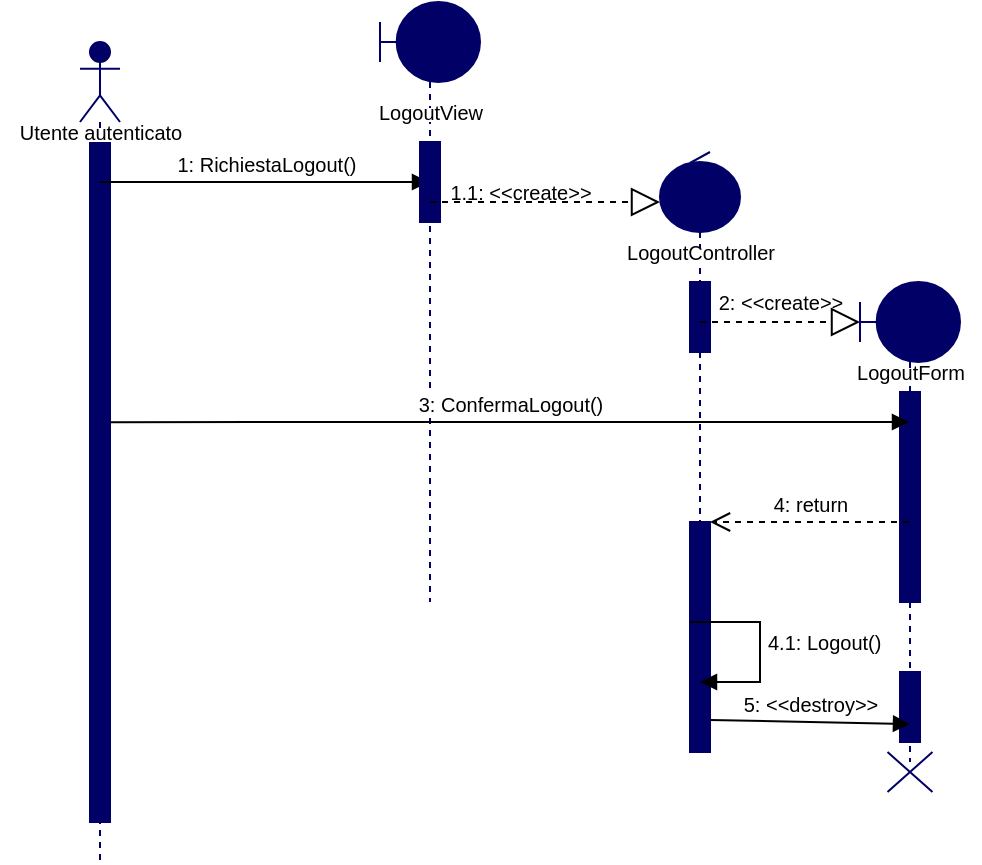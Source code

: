 <mxfile version="13.9.9" type="device"><diagram name="Page-1" id="13e1069c-82ec-6db2-03f1-153e76fe0fe0"><mxGraphModel dx="1086" dy="806" grid="1" gridSize="10" guides="1" tooltips="1" connect="1" arrows="1" fold="1" page="1" pageScale="1" pageWidth="1100" pageHeight="850" background="#ffffff" math="0" shadow="0"><root><mxCell id="0"/><mxCell id="1" parent="0"/><mxCell id="og-HC5u-0nE52dZgMxz1-1" value="" style="shape=umlLifeline;participant=umlActor;perimeter=lifelinePerimeter;whiteSpace=wrap;html=1;container=1;collapsible=0;recursiveResize=0;verticalAlign=top;spacingTop=36;outlineConnect=0;strokeColor=#000066;fillColor=#000066;strokeWidth=1;" parent="1" vertex="1"><mxGeometry x="90" y="70" width="20" height="410" as="geometry"/></mxCell><mxCell id="og-HC5u-0nE52dZgMxz1-2" value="" style="html=1;points=[];perimeter=orthogonalPerimeter;strokeColor=#000066;fillColor=#000066;strokeWidth=1;" parent="og-HC5u-0nE52dZgMxz1-1" vertex="1"><mxGeometry x="5" y="50" width="10" height="340" as="geometry"/></mxCell><mxCell id="og-HC5u-0nE52dZgMxz1-3" value="&lt;span style=&quot;background-color: rgb(255 , 255 , 255)&quot;&gt;&lt;font style=&quot;font-size: 10px&quot;&gt;Utente autenticato&lt;/font&gt;&lt;/span&gt;" style="text;html=1;align=center;verticalAlign=middle;resizable=0;points=[];autosize=1;fontSize=7;strokeWidth=1;" parent="1" vertex="1"><mxGeometry x="50" y="110" width="100" height="10" as="geometry"/></mxCell><mxCell id="og-HC5u-0nE52dZgMxz1-5" value="&lt;font style=&quot;font-size: 10px&quot;&gt;1: RichiestaLogout()&lt;/font&gt;" style="html=1;verticalAlign=bottom;endArrow=block;fontSize=7;strokeWidth=1;" parent="1" source="og-HC5u-0nE52dZgMxz1-1" target="og-HC5u-0nE52dZgMxz1-7" edge="1"><mxGeometry width="80" relative="1" as="geometry"><mxPoint x="135" y="130" as="sourcePoint"/><mxPoint x="230" y="130" as="targetPoint"/><Array as="points"><mxPoint x="200" y="140"/></Array></mxGeometry></mxCell><mxCell id="og-HC5u-0nE52dZgMxz1-7" value="" style="shape=umlLifeline;participant=umlBoundary;perimeter=lifelinePerimeter;whiteSpace=wrap;html=1;container=1;collapsible=0;recursiveResize=0;verticalAlign=top;spacingTop=36;outlineConnect=0;strokeColor=#000066;fillColor=#000066;fontSize=7;strokeWidth=1;" parent="1" vertex="1"><mxGeometry x="240" y="50" width="50" height="300" as="geometry"/></mxCell><mxCell id="og-HC5u-0nE52dZgMxz1-12" value="" style="html=1;points=[];perimeter=orthogonalPerimeter;strokeColor=#000066;fillColor=#000066;fontSize=7;strokeWidth=1;" parent="og-HC5u-0nE52dZgMxz1-7" vertex="1"><mxGeometry x="20" y="70" width="10" height="40" as="geometry"/></mxCell><mxCell id="og-HC5u-0nE52dZgMxz1-13" value="" style="endArrow=block;dashed=1;endFill=0;endSize=12;html=1;fontSize=7;strokeWidth=1;" parent="1" source="og-HC5u-0nE52dZgMxz1-7" edge="1"><mxGeometry width="160" relative="1" as="geometry"><mxPoint x="280" y="200" as="sourcePoint"/><mxPoint x="380" y="150" as="targetPoint"/></mxGeometry></mxCell><mxCell id="og-HC5u-0nE52dZgMxz1-14" value="&lt;font style=&quot;font-size: 10px&quot;&gt;1.1: &amp;lt;&amp;lt;create&amp;gt;&amp;gt;&lt;/font&gt;" style="text;html=1;align=center;verticalAlign=middle;resizable=0;points=[];autosize=1;fontSize=7;strokeWidth=1;" parent="1" vertex="1"><mxGeometry x="265" y="140" width="90" height="10" as="geometry"/></mxCell><mxCell id="og-HC5u-0nE52dZgMxz1-15" value="" style="shape=umlLifeline;participant=umlControl;perimeter=lifelinePerimeter;whiteSpace=wrap;html=1;container=1;collapsible=0;recursiveResize=0;verticalAlign=top;spacingTop=36;outlineConnect=0;strokeColor=#000066;fillColor=#000066;fontSize=7;strokeWidth=1;" parent="1" vertex="1"><mxGeometry x="380" y="125" width="40" height="300" as="geometry"/></mxCell><mxCell id="og-HC5u-0nE52dZgMxz1-17" value="" style="html=1;points=[];perimeter=orthogonalPerimeter;strokeColor=#000066;fillColor=#000066;fontSize=7;strokeWidth=1;" parent="og-HC5u-0nE52dZgMxz1-15" vertex="1"><mxGeometry x="15" y="65" width="10" height="35" as="geometry"/></mxCell><mxCell id="og-HC5u-0nE52dZgMxz1-25" value="" style="html=1;points=[];perimeter=orthogonalPerimeter;strokeColor=#000066;fillColor=#000066;fontSize=7;strokeWidth=1;" parent="og-HC5u-0nE52dZgMxz1-15" vertex="1"><mxGeometry x="15" y="185" width="10" height="115" as="geometry"/></mxCell><mxCell id="og-HC5u-0nE52dZgMxz1-16" value="&lt;span style=&quot;background-color: rgb(255 , 255 , 255)&quot;&gt;&lt;font style=&quot;font-size: 10px&quot;&gt;LogoutController&lt;/font&gt;&lt;/span&gt;" style="text;html=1;align=center;verticalAlign=middle;resizable=0;points=[];autosize=1;fontSize=7;strokeWidth=1;" parent="1" vertex="1"><mxGeometry x="355" y="170" width="90" height="10" as="geometry"/></mxCell><mxCell id="og-HC5u-0nE52dZgMxz1-18" value="" style="endArrow=block;dashed=1;endFill=0;endSize=12;html=1;fontSize=7;strokeWidth=1;" parent="1" edge="1"><mxGeometry width="160" relative="1" as="geometry"><mxPoint x="400" y="210" as="sourcePoint"/><mxPoint x="480" y="210" as="targetPoint"/><Array as="points"/></mxGeometry></mxCell><mxCell id="og-HC5u-0nE52dZgMxz1-19" value="&lt;font style=&quot;font-size: 10px&quot;&gt;2: &amp;lt;&amp;lt;create&amp;gt;&amp;gt;&lt;/font&gt;" style="text;html=1;align=center;verticalAlign=middle;resizable=0;points=[];autosize=1;fontSize=7;strokeWidth=1;" parent="1" vertex="1"><mxGeometry x="400" y="195" width="80" height="10" as="geometry"/></mxCell><mxCell id="og-HC5u-0nE52dZgMxz1-20" value="" style="shape=umlLifeline;participant=umlBoundary;perimeter=lifelinePerimeter;whiteSpace=wrap;html=1;container=1;collapsible=0;recursiveResize=0;verticalAlign=top;spacingTop=36;outlineConnect=0;strokeColor=#000066;fillColor=#000066;fontSize=7;strokeWidth=1;" parent="1" vertex="1"><mxGeometry x="480" y="190" width="50" height="240" as="geometry"/></mxCell><mxCell id="og-HC5u-0nE52dZgMxz1-22" value="" style="html=1;points=[];perimeter=orthogonalPerimeter;strokeColor=#000066;fillColor=#000066;fontSize=7;strokeWidth=1;" parent="og-HC5u-0nE52dZgMxz1-20" vertex="1"><mxGeometry x="20" y="55" width="10" height="105" as="geometry"/></mxCell><mxCell id="og-HC5u-0nE52dZgMxz1-30" value="" style="html=1;points=[];perimeter=orthogonalPerimeter;strokeColor=#000066;fillColor=#000066;fontSize=7;strokeWidth=1;" parent="og-HC5u-0nE52dZgMxz1-20" vertex="1"><mxGeometry x="20" y="195" width="10" height="35" as="geometry"/></mxCell><mxCell id="og-HC5u-0nE52dZgMxz1-21" value="&lt;span style=&quot;background-color: rgb(255 , 255 , 255)&quot;&gt;&lt;font style=&quot;font-size: 10px&quot;&gt;LogoutForm&lt;/font&gt;&lt;/span&gt;" style="text;html=1;align=center;verticalAlign=middle;resizable=0;points=[];autosize=1;fontSize=7;strokeWidth=1;" parent="1" vertex="1"><mxGeometry x="470" y="230" width="70" height="10" as="geometry"/></mxCell><mxCell id="og-HC5u-0nE52dZgMxz1-23" value="&lt;font style=&quot;font-size: 10px&quot;&gt;3: ConfermaLogout()&lt;/font&gt;" style="html=1;verticalAlign=bottom;endArrow=block;fontSize=7;exitX=1;exitY=0.412;exitDx=0;exitDy=0;exitPerimeter=0;strokeWidth=1;" parent="1" source="og-HC5u-0nE52dZgMxz1-2" target="og-HC5u-0nE52dZgMxz1-20" edge="1"><mxGeometry width="80" relative="1" as="geometry"><mxPoint x="300" y="300" as="sourcePoint"/><mxPoint x="380" y="300" as="targetPoint"/><Array as="points"><mxPoint x="370" y="260"/></Array></mxGeometry></mxCell><mxCell id="og-HC5u-0nE52dZgMxz1-24" value="&lt;font style=&quot;font-size: 10px&quot;&gt;4: return&lt;/font&gt;" style="html=1;verticalAlign=bottom;endArrow=open;dashed=1;endSize=8;fontSize=7;strokeWidth=1;" parent="1" source="og-HC5u-0nE52dZgMxz1-20" target="og-HC5u-0nE52dZgMxz1-25" edge="1"><mxGeometry relative="1" as="geometry"><mxPoint x="380" y="300" as="sourcePoint"/><mxPoint x="300" y="300" as="targetPoint"/></mxGeometry></mxCell><mxCell id="og-HC5u-0nE52dZgMxz1-29" value="&lt;font style=&quot;font-size: 10px&quot;&gt;4.1: Logout()&lt;/font&gt;" style="edgeStyle=orthogonalEdgeStyle;html=1;align=left;spacingLeft=2;endArrow=block;rounded=0;fontSize=7;strokeWidth=1;" parent="1" edge="1"><mxGeometry x="-0.053" relative="1" as="geometry"><mxPoint x="395" y="360" as="sourcePoint"/><Array as="points"><mxPoint x="430" y="360"/><mxPoint x="430" y="390"/><mxPoint x="400" y="390"/></Array><mxPoint x="400" y="390" as="targetPoint"/><mxPoint as="offset"/></mxGeometry></mxCell><mxCell id="og-HC5u-0nE52dZgMxz1-31" value="&lt;font style=&quot;font-size: 10px&quot;&gt;5: &amp;lt;&amp;lt;destroy&amp;gt;&amp;gt;&lt;/font&gt;" style="html=1;verticalAlign=bottom;endArrow=block;fontSize=7;exitX=1;exitY=0.861;exitDx=0;exitDy=0;exitPerimeter=0;strokeWidth=1;" parent="1" source="og-HC5u-0nE52dZgMxz1-25" edge="1"><mxGeometry width="80" relative="1" as="geometry"><mxPoint x="300" y="300" as="sourcePoint"/><mxPoint x="505" y="411" as="targetPoint"/></mxGeometry></mxCell><mxCell id="og-HC5u-0nE52dZgMxz1-33" value="" style="shape=umlDestroy;strokeColor=#000066;fillColor=#000066;fontSize=7;strokeWidth=1;" parent="1" vertex="1"><mxGeometry x="493.75" y="425" width="22.5" height="20" as="geometry"/></mxCell><mxCell id="og-HC5u-0nE52dZgMxz1-10" value="&lt;span style=&quot;background-color: rgb(255 , 255 , 255)&quot;&gt;&lt;font style=&quot;font-size: 10px&quot;&gt;LogoutView&lt;/font&gt;&lt;/span&gt;" style="text;html=1;align=center;verticalAlign=middle;resizable=0;points=[];autosize=1;fontSize=7;strokeWidth=1;" parent="1" vertex="1"><mxGeometry x="230" y="100" width="70" height="10" as="geometry"/></mxCell></root></mxGraphModel></diagram></mxfile>